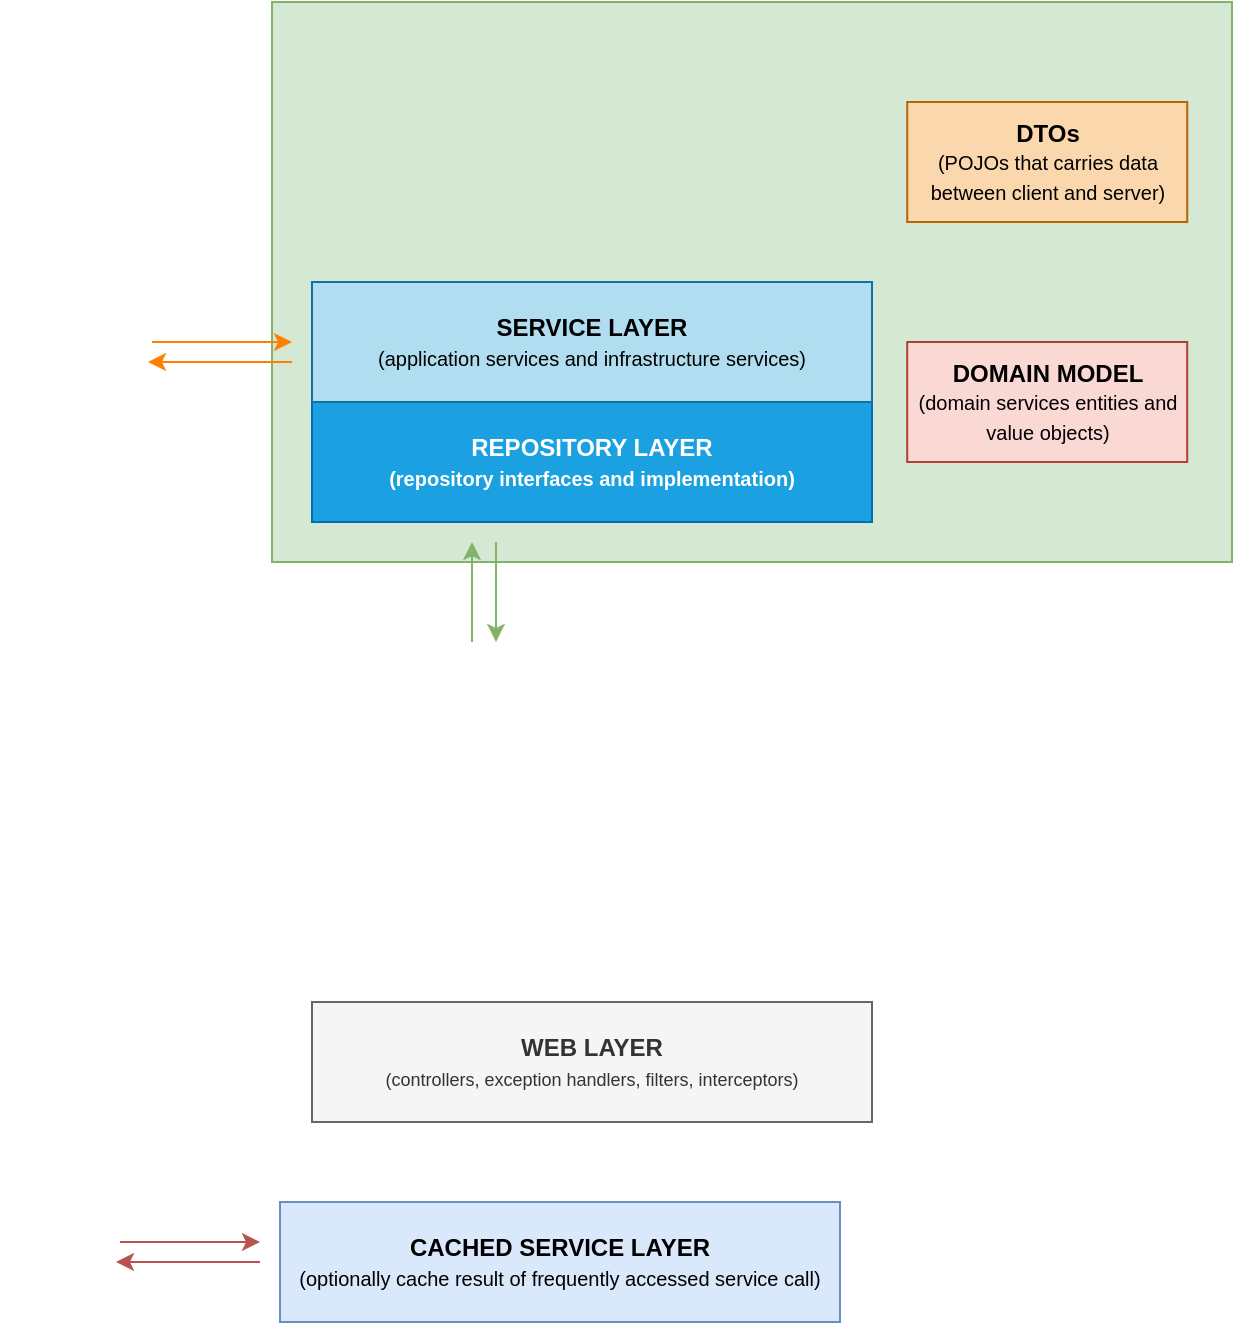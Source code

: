 <mxfile version="13.7.9" type="device"><diagram id="RBhJktNMPiMLyPZO4eDx" name="Page-1"><mxGraphModel dx="1566" dy="1059" grid="1" gridSize="10" guides="1" tooltips="1" connect="1" arrows="1" fold="1" page="1" pageScale="1" pageWidth="827" pageHeight="1169" math="0" shadow="0"><root><mxCell id="0"/><mxCell id="1" parent="0"/><mxCell id="pQHE0f_BFGnwooMeUVJS-54" value="" style="rounded=0;whiteSpace=wrap;html=1;fillColor=#d5e8d4;strokeColor=#82b366;" parent="1" vertex="1"><mxGeometry x="340" y="220" width="480" height="280" as="geometry"/></mxCell><mxCell id="pQHE0f_BFGnwooMeUVJS-1" value="&lt;b&gt;CACHED SERVICE LAYER&lt;/b&gt;&lt;br&gt;&lt;font style=&quot;font-size: 10px&quot;&gt;(optionally cache result of frequently accessed service call)&lt;/font&gt;" style="rounded=0;whiteSpace=wrap;html=1;fillColor=#dae8fc;strokeColor=#6c8ebf;" parent="1" vertex="1"><mxGeometry x="344" y="820" width="280" height="60" as="geometry"/></mxCell><mxCell id="pQHE0f_BFGnwooMeUVJS-2" value="&lt;b&gt;REPOSITORY LAYER&lt;br&gt;&lt;font style=&quot;font-size: 10px&quot;&gt;(repository interfaces and implementation)&lt;/font&gt;&lt;br&gt;&lt;/b&gt;" style="rounded=0;whiteSpace=wrap;html=1;fillColor=#1ba1e2;strokeColor=#006EAF;fontColor=#ffffff;" parent="1" vertex="1"><mxGeometry x="360" y="420" width="280" height="60" as="geometry"/></mxCell><mxCell id="pQHE0f_BFGnwooMeUVJS-3" value="&lt;b&gt;WEB LAYER&lt;/b&gt;&lt;br&gt;&lt;font style=&quot;font-size: 9px&quot;&gt;(controllers, exception handlers, filters, interceptors)&lt;/font&gt;" style="whiteSpace=wrap;html=1;fillColor=#f5f5f5;strokeColor=#666666;fontColor=#333333;" parent="1" vertex="1"><mxGeometry x="360" y="720" width="280" height="60" as="geometry"/></mxCell><mxCell id="pQHE0f_BFGnwooMeUVJS-4" value="&lt;b&gt;DTOs&lt;/b&gt;&lt;br&gt;&lt;div style=&quot;text-align: center&quot;&gt;&lt;font style=&quot;font-size: 10px&quot;&gt;(POJOs that carries data between client and server)&lt;/font&gt;&lt;/div&gt;" style="whiteSpace=wrap;html=1;fillColor=#fad7ac;strokeColor=#b46504;" parent="1" vertex="1"><mxGeometry x="657.61" y="270" width="140" height="60" as="geometry"/></mxCell><mxCell id="pQHE0f_BFGnwooMeUVJS-5" value="&lt;b&gt;DOMAIN MODEL&lt;br&gt;&lt;/b&gt;&lt;font style=&quot;font-size: 10px&quot;&gt;(domain services entities and value objects)&lt;/font&gt;" style="whiteSpace=wrap;html=1;fillColor=#fad9d5;strokeColor=#ae4132;" parent="1" vertex="1"><mxGeometry x="657.61" y="390" width="140" height="60" as="geometry"/></mxCell><mxCell id="pQHE0f_BFGnwooMeUVJS-14" value="" style="shape=image;imageAspect=0;aspect=fixed;verticalLabelPosition=bottom;verticalAlign=top;image=https://getdrawings.com/free-icon/mongodb-icon-62.png;" parent="1" vertex="1"><mxGeometry x="414" y="546" width="77" height="77" as="geometry"/></mxCell><mxCell id="pQHE0f_BFGnwooMeUVJS-21" value="&lt;b&gt;SERVICE LAYER&lt;/b&gt;&lt;br&gt;&lt;font style=&quot;font-size: 10px&quot;&gt;(application services and infrastructure services)&lt;/font&gt;" style="rounded=0;whiteSpace=wrap;html=1;fillColor=#b1ddf0;strokeColor=#10739e;" parent="1" vertex="1"><mxGeometry x="360" y="360" width="280" height="60" as="geometry"/></mxCell><mxCell id="pQHE0f_BFGnwooMeUVJS-26" value="" style="shape=image;imageAspect=0;aspect=fixed;verticalLabelPosition=bottom;verticalAlign=top;image=https://cdn4.iconfinder.com/data/icons/redis-2/1451/Untitled-2-512.png;" parent="1" vertex="1"><mxGeometry x="204" y="826" width="48" height="48" as="geometry"/></mxCell><mxCell id="pQHE0f_BFGnwooMeUVJS-36" value="" style="shape=image;imageAspect=0;aspect=fixed;verticalLabelPosition=bottom;verticalAlign=top;image=https://cdn.iconscout.com/icon/free/png-256/rabbitmq-282296.png;" parent="1" vertex="1"><mxGeometry x="220" y="366" width="48" height="48" as="geometry"/></mxCell><mxCell id="pQHE0f_BFGnwooMeUVJS-43" value="" style="endArrow=classic;html=1;fillColor=#f8cecc;strokeColor=#b85450;" parent="1" edge="1"><mxGeometry width="50" height="50" relative="1" as="geometry"><mxPoint x="264" y="840" as="sourcePoint"/><mxPoint x="334" y="840" as="targetPoint"/></mxGeometry></mxCell><mxCell id="pQHE0f_BFGnwooMeUVJS-45" value="" style="endArrow=classic;html=1;fillColor=#f8cecc;strokeColor=#b85450;" parent="1" edge="1"><mxGeometry width="50" height="50" relative="1" as="geometry"><mxPoint x="334" y="850" as="sourcePoint"/><mxPoint x="262" y="850" as="targetPoint"/></mxGeometry></mxCell><mxCell id="pQHE0f_BFGnwooMeUVJS-47" value="" style="endArrow=classic;html=1;fillColor=#f8cecc;strokeColor=#FF8000;" parent="1" edge="1"><mxGeometry width="50" height="50" relative="1" as="geometry"><mxPoint x="280" y="390" as="sourcePoint"/><mxPoint x="350" y="390" as="targetPoint"/></mxGeometry></mxCell><mxCell id="pQHE0f_BFGnwooMeUVJS-48" value="" style="endArrow=classic;html=1;fillColor=#f8cecc;strokeColor=#FF8000;" parent="1" edge="1"><mxGeometry width="50" height="50" relative="1" as="geometry"><mxPoint x="350" y="400" as="sourcePoint"/><mxPoint x="278" y="400" as="targetPoint"/></mxGeometry></mxCell><mxCell id="pQHE0f_BFGnwooMeUVJS-49" value="" style="endArrow=classic;html=1;fillColor=#d5e8d4;strokeColor=#82b366;" parent="1" edge="1"><mxGeometry width="50" height="50" relative="1" as="geometry"><mxPoint x="452" y="490" as="sourcePoint"/><mxPoint x="452" y="540" as="targetPoint"/></mxGeometry></mxCell><mxCell id="pQHE0f_BFGnwooMeUVJS-50" value="" style="endArrow=classic;html=1;fillColor=#d5e8d4;strokeColor=#82b366;" parent="1" edge="1"><mxGeometry width="50" height="50" relative="1" as="geometry"><mxPoint x="440" y="540" as="sourcePoint"/><mxPoint x="440" y="490" as="targetPoint"/></mxGeometry></mxCell><mxCell id="pQHE0f_BFGnwooMeUVJS-59" value="" style="shape=image;imageAspect=0;aspect=fixed;verticalLabelPosition=bottom;verticalAlign=top;image=https://upload.wikimedia.org/wikipedia/commons/thumb/4/44/Spring_Framework_Logo_2018.svg/800px-Spring_Framework_Logo_2018.svg.png;" parent="1" vertex="1"><mxGeometry x="710" y="464.85" width="97.61" height="25.15" as="geometry"/></mxCell></root></mxGraphModel></diagram></mxfile>